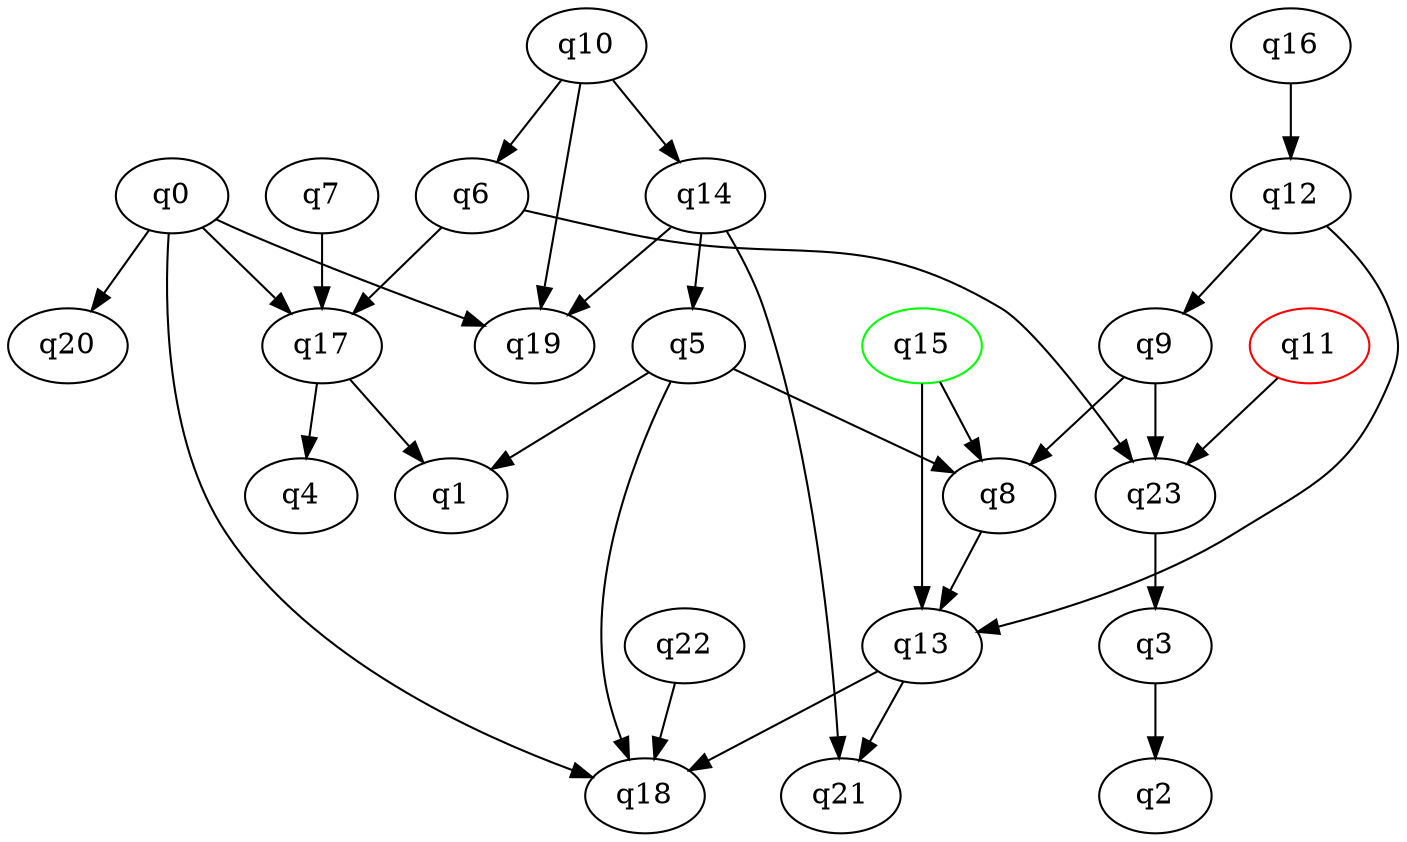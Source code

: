 digraph A{
q15 [initial=1,color=green];
q11 [final=1,color=red];
q0 -> q17;
q0 -> q18;
q0 -> q19;
q0 -> q20;
q3 -> q2;
q5 -> q1;
q5 -> q8;
q5 -> q18;
q6 -> q17;
q6 -> q23;
q7 -> q17;
q8 -> q13;
q9 -> q8;
q9 -> q23;
q10 -> q6;
q10 -> q14;
q10 -> q19;
q11 -> q23;
q12 -> q9;
q12 -> q13;
q13 -> q18;
q13 -> q21;
q14 -> q5;
q14 -> q19;
q14 -> q21;
q15 -> q8;
q15 -> q13;
q16 -> q12;
q17 -> q1;
q17 -> q4;
q22 -> q18;
q23 -> q3;
}